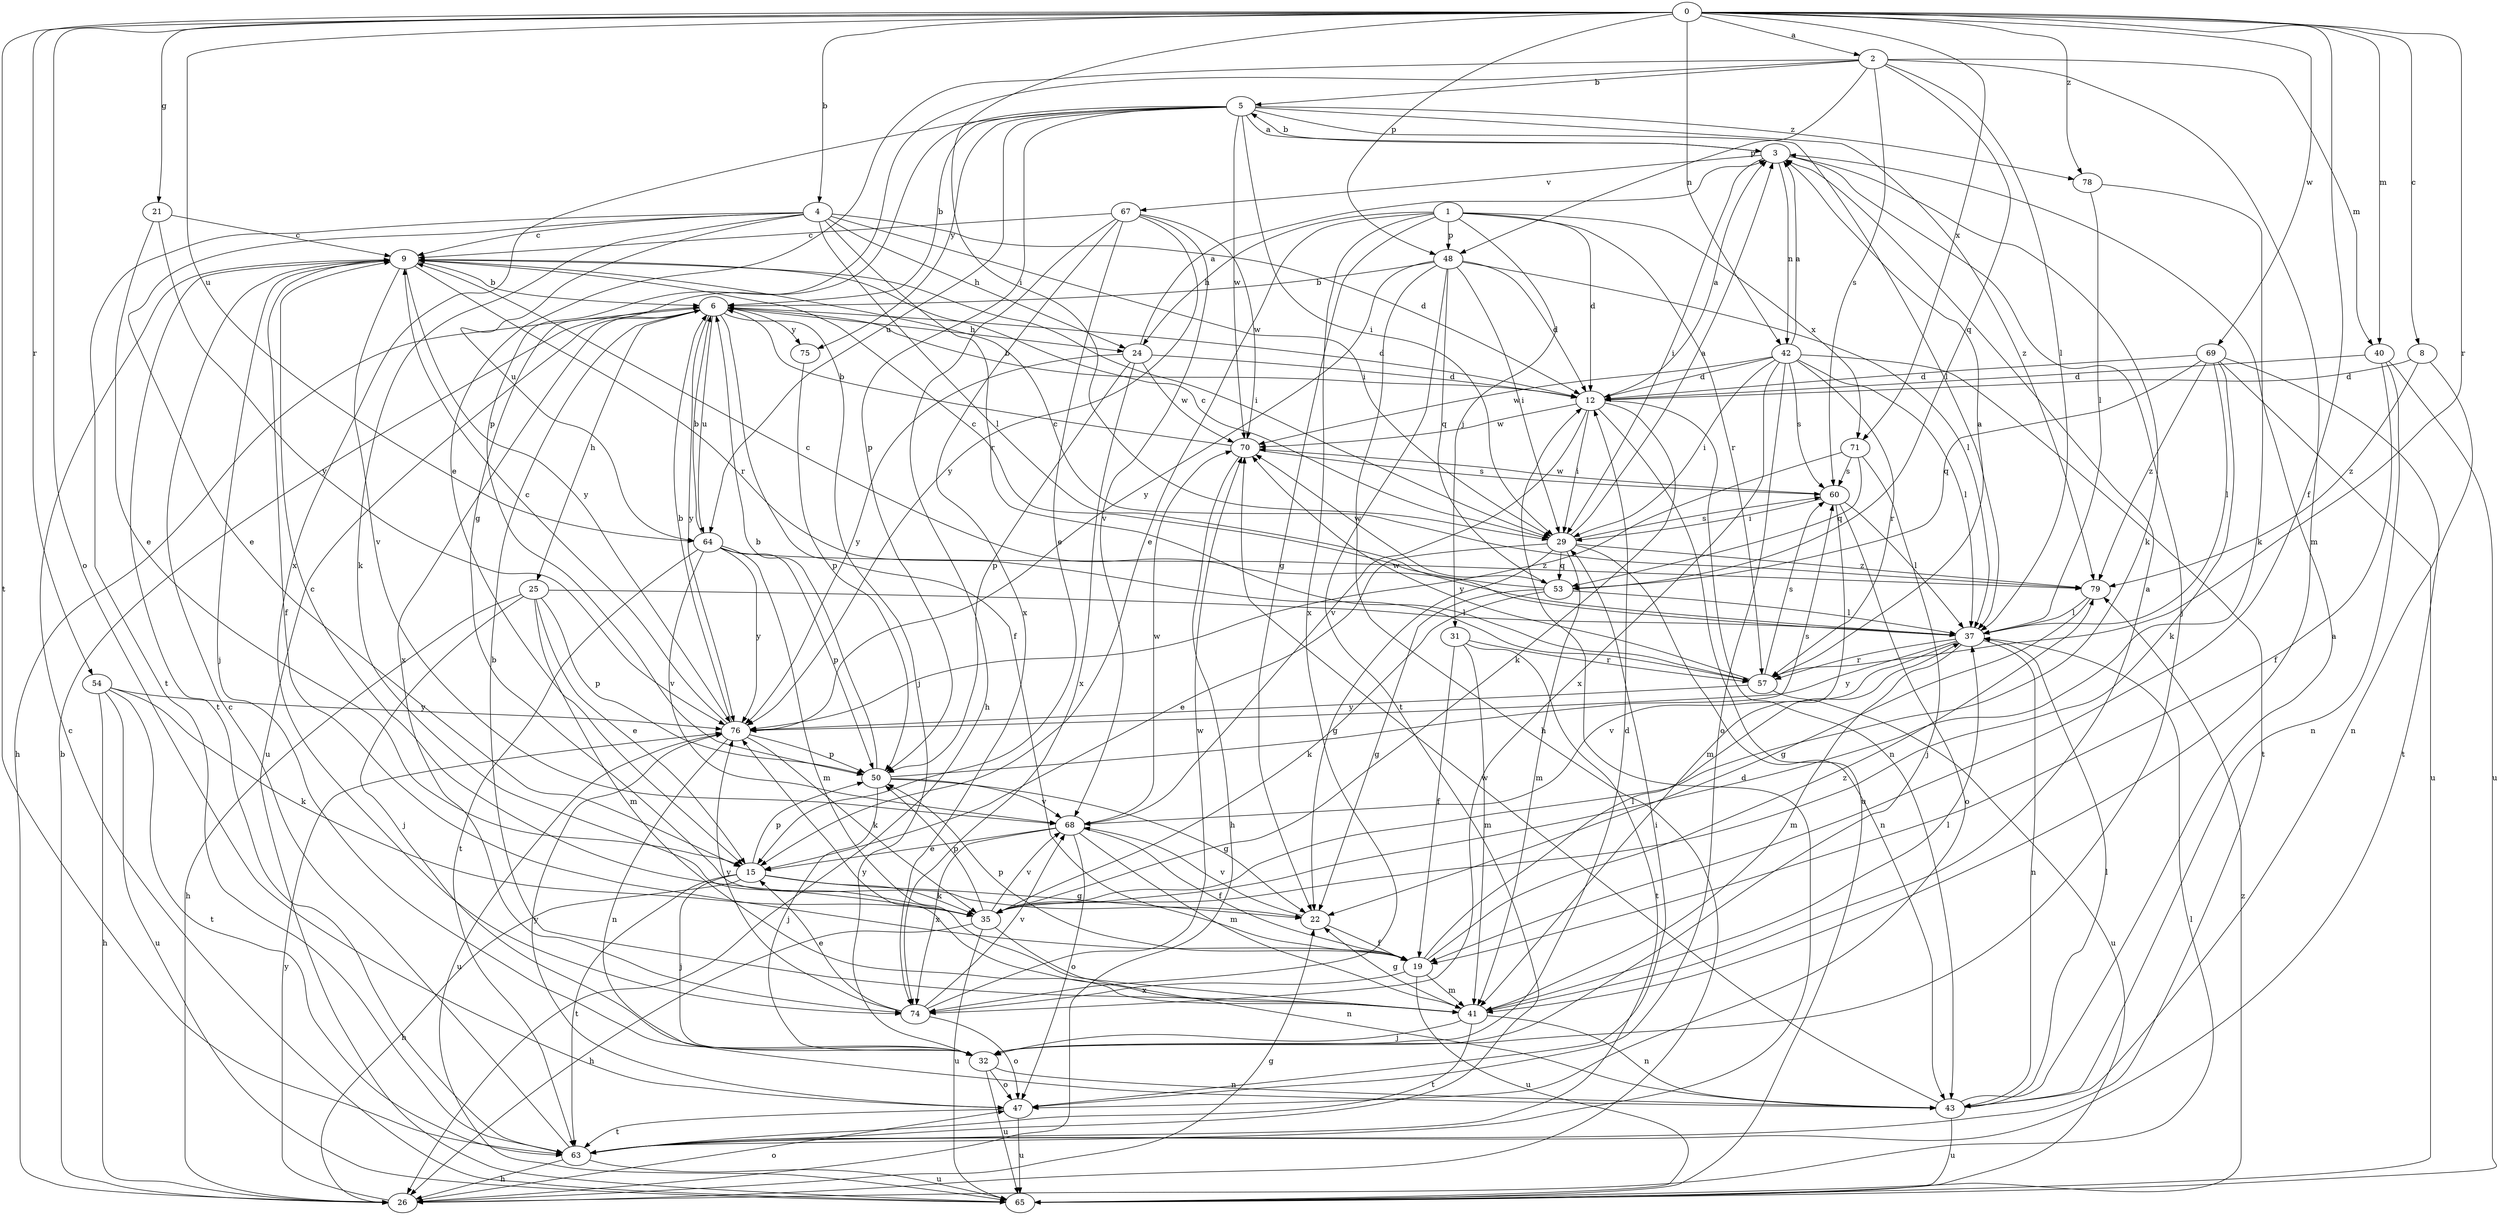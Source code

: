 strict digraph  {
0;
1;
2;
3;
4;
5;
6;
8;
9;
12;
15;
19;
21;
22;
24;
25;
26;
29;
31;
32;
35;
37;
40;
41;
42;
43;
47;
48;
50;
53;
54;
57;
60;
63;
64;
65;
67;
68;
69;
70;
71;
74;
75;
76;
78;
79;
0 -> 2  [label=a];
0 -> 4  [label=b];
0 -> 8  [label=c];
0 -> 19  [label=f];
0 -> 21  [label=g];
0 -> 29  [label=i];
0 -> 40  [label=m];
0 -> 42  [label=n];
0 -> 47  [label=o];
0 -> 48  [label=p];
0 -> 54  [label=r];
0 -> 57  [label=r];
0 -> 63  [label=t];
0 -> 64  [label=u];
0 -> 69  [label=w];
0 -> 71  [label=x];
0 -> 78  [label=z];
1 -> 12  [label=d];
1 -> 15  [label=e];
1 -> 22  [label=g];
1 -> 24  [label=h];
1 -> 31  [label=j];
1 -> 48  [label=p];
1 -> 57  [label=r];
1 -> 71  [label=x];
1 -> 74  [label=x];
2 -> 5  [label=b];
2 -> 15  [label=e];
2 -> 37  [label=l];
2 -> 40  [label=m];
2 -> 41  [label=m];
2 -> 48  [label=p];
2 -> 50  [label=p];
2 -> 53  [label=q];
2 -> 60  [label=s];
3 -> 5  [label=b];
3 -> 29  [label=i];
3 -> 32  [label=j];
3 -> 35  [label=k];
3 -> 42  [label=n];
3 -> 67  [label=v];
4 -> 9  [label=c];
4 -> 12  [label=d];
4 -> 15  [label=e];
4 -> 24  [label=h];
4 -> 29  [label=i];
4 -> 35  [label=k];
4 -> 37  [label=l];
4 -> 57  [label=r];
4 -> 63  [label=t];
4 -> 64  [label=u];
5 -> 3  [label=a];
5 -> 6  [label=b];
5 -> 22  [label=g];
5 -> 29  [label=i];
5 -> 37  [label=l];
5 -> 50  [label=p];
5 -> 64  [label=u];
5 -> 70  [label=w];
5 -> 74  [label=x];
5 -> 75  [label=y];
5 -> 78  [label=z];
5 -> 79  [label=z];
6 -> 12  [label=d];
6 -> 19  [label=f];
6 -> 24  [label=h];
6 -> 25  [label=h];
6 -> 26  [label=h];
6 -> 32  [label=j];
6 -> 64  [label=u];
6 -> 65  [label=u];
6 -> 74  [label=x];
6 -> 75  [label=y];
6 -> 76  [label=y];
8 -> 12  [label=d];
8 -> 43  [label=n];
8 -> 79  [label=z];
9 -> 6  [label=b];
9 -> 19  [label=f];
9 -> 29  [label=i];
9 -> 32  [label=j];
9 -> 57  [label=r];
9 -> 63  [label=t];
9 -> 68  [label=v];
9 -> 76  [label=y];
12 -> 3  [label=a];
12 -> 6  [label=b];
12 -> 29  [label=i];
12 -> 35  [label=k];
12 -> 43  [label=n];
12 -> 65  [label=u];
12 -> 68  [label=v];
12 -> 70  [label=w];
15 -> 22  [label=g];
15 -> 26  [label=h];
15 -> 32  [label=j];
15 -> 35  [label=k];
15 -> 50  [label=p];
15 -> 63  [label=t];
19 -> 37  [label=l];
19 -> 41  [label=m];
19 -> 50  [label=p];
19 -> 65  [label=u];
19 -> 74  [label=x];
19 -> 79  [label=z];
21 -> 9  [label=c];
21 -> 15  [label=e];
21 -> 76  [label=y];
22 -> 19  [label=f];
22 -> 68  [label=v];
24 -> 3  [label=a];
24 -> 12  [label=d];
24 -> 50  [label=p];
24 -> 70  [label=w];
24 -> 74  [label=x];
24 -> 76  [label=y];
25 -> 15  [label=e];
25 -> 26  [label=h];
25 -> 32  [label=j];
25 -> 37  [label=l];
25 -> 41  [label=m];
25 -> 50  [label=p];
26 -> 6  [label=b];
26 -> 22  [label=g];
26 -> 37  [label=l];
26 -> 47  [label=o];
26 -> 76  [label=y];
29 -> 3  [label=a];
29 -> 9  [label=c];
29 -> 15  [label=e];
29 -> 22  [label=g];
29 -> 41  [label=m];
29 -> 43  [label=n];
29 -> 53  [label=q];
29 -> 60  [label=s];
29 -> 79  [label=z];
31 -> 19  [label=f];
31 -> 41  [label=m];
31 -> 57  [label=r];
31 -> 63  [label=t];
32 -> 12  [label=d];
32 -> 43  [label=n];
32 -> 47  [label=o];
32 -> 65  [label=u];
35 -> 9  [label=c];
35 -> 26  [label=h];
35 -> 43  [label=n];
35 -> 50  [label=p];
35 -> 65  [label=u];
35 -> 68  [label=v];
37 -> 9  [label=c];
37 -> 41  [label=m];
37 -> 43  [label=n];
37 -> 57  [label=r];
37 -> 68  [label=v];
37 -> 76  [label=y];
40 -> 12  [label=d];
40 -> 19  [label=f];
40 -> 43  [label=n];
40 -> 65  [label=u];
41 -> 3  [label=a];
41 -> 6  [label=b];
41 -> 22  [label=g];
41 -> 32  [label=j];
41 -> 37  [label=l];
41 -> 43  [label=n];
41 -> 63  [label=t];
41 -> 76  [label=y];
42 -> 3  [label=a];
42 -> 12  [label=d];
42 -> 29  [label=i];
42 -> 37  [label=l];
42 -> 47  [label=o];
42 -> 57  [label=r];
42 -> 60  [label=s];
42 -> 63  [label=t];
42 -> 70  [label=w];
42 -> 74  [label=x];
43 -> 3  [label=a];
43 -> 37  [label=l];
43 -> 65  [label=u];
43 -> 70  [label=w];
47 -> 29  [label=i];
47 -> 63  [label=t];
47 -> 65  [label=u];
47 -> 76  [label=y];
48 -> 6  [label=b];
48 -> 12  [label=d];
48 -> 26  [label=h];
48 -> 29  [label=i];
48 -> 37  [label=l];
48 -> 53  [label=q];
48 -> 63  [label=t];
48 -> 76  [label=y];
50 -> 6  [label=b];
50 -> 22  [label=g];
50 -> 32  [label=j];
50 -> 60  [label=s];
50 -> 68  [label=v];
53 -> 9  [label=c];
53 -> 22  [label=g];
53 -> 35  [label=k];
53 -> 37  [label=l];
53 -> 70  [label=w];
54 -> 26  [label=h];
54 -> 35  [label=k];
54 -> 63  [label=t];
54 -> 65  [label=u];
54 -> 76  [label=y];
57 -> 3  [label=a];
57 -> 60  [label=s];
57 -> 65  [label=u];
57 -> 70  [label=w];
57 -> 76  [label=y];
60 -> 29  [label=i];
60 -> 37  [label=l];
60 -> 41  [label=m];
60 -> 47  [label=o];
60 -> 70  [label=w];
63 -> 9  [label=c];
63 -> 12  [label=d];
63 -> 26  [label=h];
63 -> 65  [label=u];
64 -> 6  [label=b];
64 -> 41  [label=m];
64 -> 50  [label=p];
64 -> 63  [label=t];
64 -> 68  [label=v];
64 -> 76  [label=y];
64 -> 79  [label=z];
65 -> 9  [label=c];
65 -> 79  [label=z];
67 -> 9  [label=c];
67 -> 15  [label=e];
67 -> 26  [label=h];
67 -> 68  [label=v];
67 -> 70  [label=w];
67 -> 74  [label=x];
67 -> 76  [label=y];
68 -> 15  [label=e];
68 -> 19  [label=f];
68 -> 41  [label=m];
68 -> 47  [label=o];
68 -> 70  [label=w];
68 -> 74  [label=x];
69 -> 12  [label=d];
69 -> 35  [label=k];
69 -> 37  [label=l];
69 -> 53  [label=q];
69 -> 63  [label=t];
69 -> 65  [label=u];
69 -> 79  [label=z];
70 -> 6  [label=b];
70 -> 26  [label=h];
70 -> 60  [label=s];
71 -> 32  [label=j];
71 -> 53  [label=q];
71 -> 60  [label=s];
71 -> 76  [label=y];
74 -> 15  [label=e];
74 -> 47  [label=o];
74 -> 68  [label=v];
74 -> 70  [label=w];
74 -> 76  [label=y];
75 -> 50  [label=p];
76 -> 6  [label=b];
76 -> 9  [label=c];
76 -> 35  [label=k];
76 -> 43  [label=n];
76 -> 50  [label=p];
76 -> 65  [label=u];
78 -> 35  [label=k];
78 -> 37  [label=l];
79 -> 9  [label=c];
79 -> 22  [label=g];
79 -> 37  [label=l];
}
